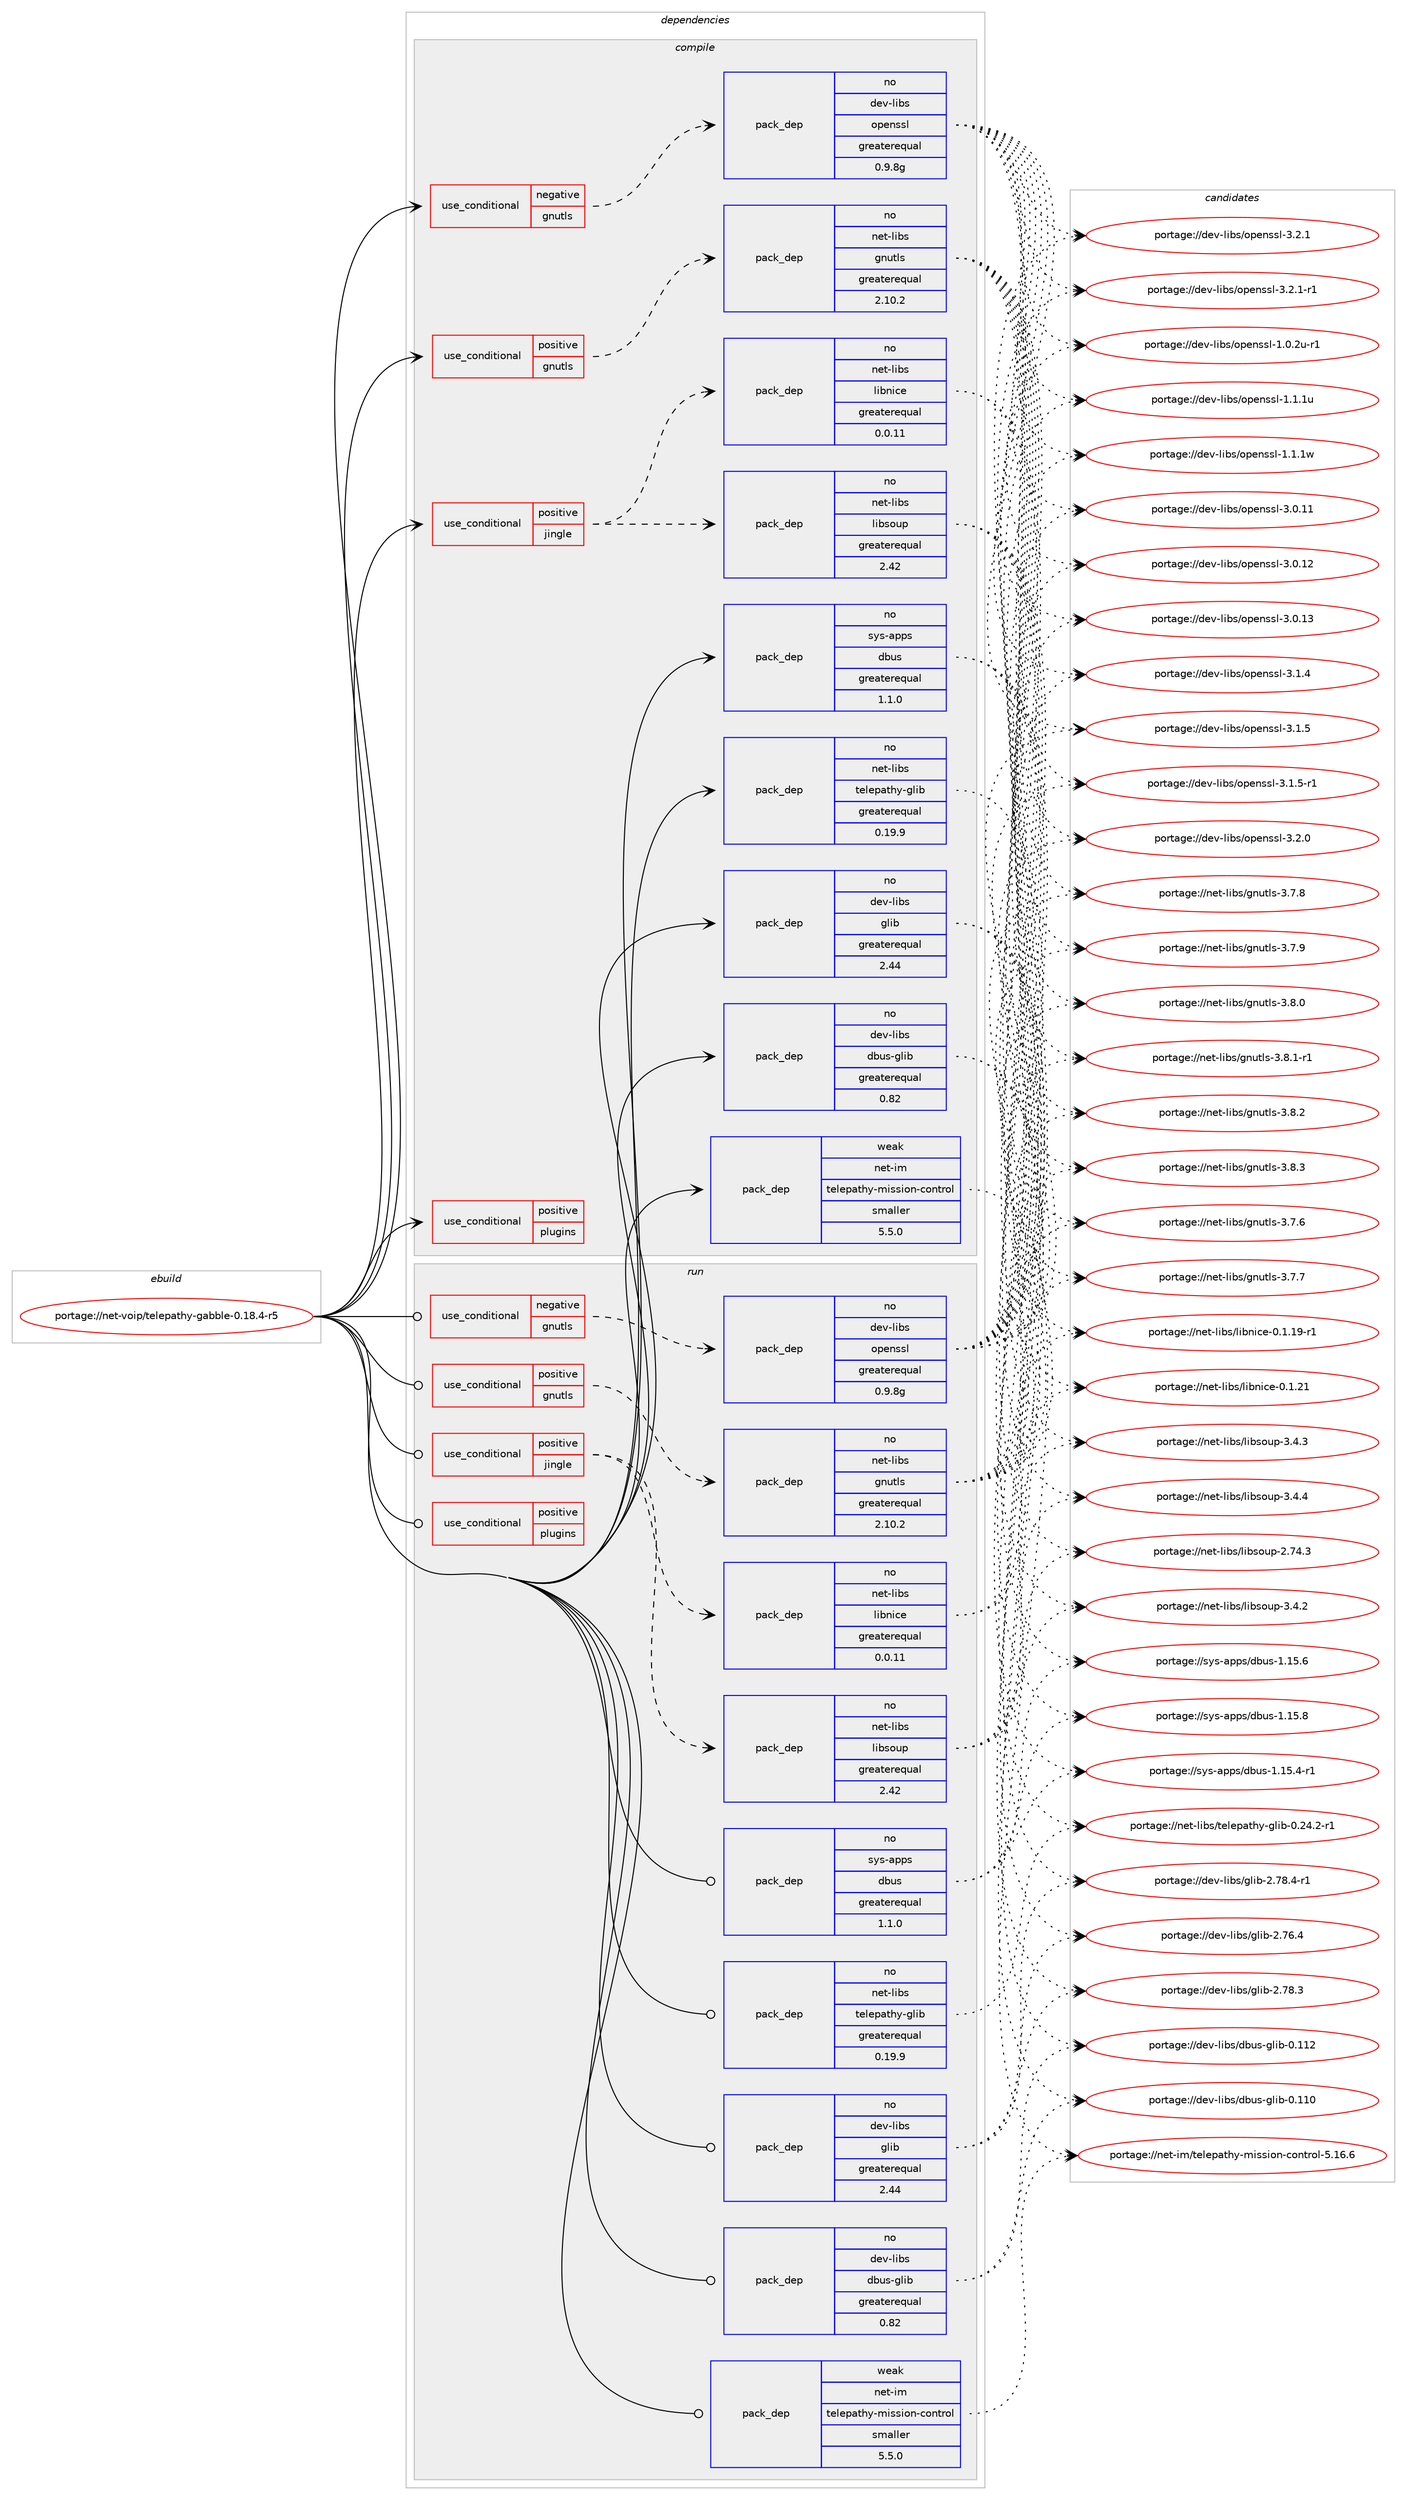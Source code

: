 digraph prolog {

# *************
# Graph options
# *************

newrank=true;
concentrate=true;
compound=true;
graph [rankdir=LR,fontname=Helvetica,fontsize=10,ranksep=1.5];#, ranksep=2.5, nodesep=0.2];
edge  [arrowhead=vee];
node  [fontname=Helvetica,fontsize=10];

# **********
# The ebuild
# **********

subgraph cluster_leftcol {
color=gray;
rank=same;
label=<<i>ebuild</i>>;
id [label="portage://net-voip/telepathy-gabble-0.18.4-r5", color=red, width=4, href="../net-voip/telepathy-gabble-0.18.4-r5.svg"];
}

# ****************
# The dependencies
# ****************

subgraph cluster_midcol {
color=gray;
label=<<i>dependencies</i>>;
subgraph cluster_compile {
fillcolor="#eeeeee";
style=filled;
label=<<i>compile</i>>;
subgraph cond7623 {
dependency11288 [label=<<TABLE BORDER="0" CELLBORDER="1" CELLSPACING="0" CELLPADDING="4"><TR><TD ROWSPAN="3" CELLPADDING="10">use_conditional</TD></TR><TR><TD>negative</TD></TR><TR><TD>gnutls</TD></TR></TABLE>>, shape=none, color=red];
subgraph pack3550 {
dependency11289 [label=<<TABLE BORDER="0" CELLBORDER="1" CELLSPACING="0" CELLPADDING="4" WIDTH="220"><TR><TD ROWSPAN="6" CELLPADDING="30">pack_dep</TD></TR><TR><TD WIDTH="110">no</TD></TR><TR><TD>dev-libs</TD></TR><TR><TD>openssl</TD></TR><TR><TD>greaterequal</TD></TR><TR><TD>0.9.8g</TD></TR></TABLE>>, shape=none, color=blue];
}
dependency11288:e -> dependency11289:w [weight=20,style="dashed",arrowhead="vee"];
}
id:e -> dependency11288:w [weight=20,style="solid",arrowhead="vee"];
subgraph cond7624 {
dependency11290 [label=<<TABLE BORDER="0" CELLBORDER="1" CELLSPACING="0" CELLPADDING="4"><TR><TD ROWSPAN="3" CELLPADDING="10">use_conditional</TD></TR><TR><TD>positive</TD></TR><TR><TD>gnutls</TD></TR></TABLE>>, shape=none, color=red];
subgraph pack3551 {
dependency11291 [label=<<TABLE BORDER="0" CELLBORDER="1" CELLSPACING="0" CELLPADDING="4" WIDTH="220"><TR><TD ROWSPAN="6" CELLPADDING="30">pack_dep</TD></TR><TR><TD WIDTH="110">no</TD></TR><TR><TD>net-libs</TD></TR><TR><TD>gnutls</TD></TR><TR><TD>greaterequal</TD></TR><TR><TD>2.10.2</TD></TR></TABLE>>, shape=none, color=blue];
}
dependency11290:e -> dependency11291:w [weight=20,style="dashed",arrowhead="vee"];
}
id:e -> dependency11290:w [weight=20,style="solid",arrowhead="vee"];
subgraph cond7625 {
dependency11292 [label=<<TABLE BORDER="0" CELLBORDER="1" CELLSPACING="0" CELLPADDING="4"><TR><TD ROWSPAN="3" CELLPADDING="10">use_conditional</TD></TR><TR><TD>positive</TD></TR><TR><TD>jingle</TD></TR></TABLE>>, shape=none, color=red];
subgraph pack3552 {
dependency11293 [label=<<TABLE BORDER="0" CELLBORDER="1" CELLSPACING="0" CELLPADDING="4" WIDTH="220"><TR><TD ROWSPAN="6" CELLPADDING="30">pack_dep</TD></TR><TR><TD WIDTH="110">no</TD></TR><TR><TD>net-libs</TD></TR><TR><TD>libsoup</TD></TR><TR><TD>greaterequal</TD></TR><TR><TD>2.42</TD></TR></TABLE>>, shape=none, color=blue];
}
dependency11292:e -> dependency11293:w [weight=20,style="dashed",arrowhead="vee"];
subgraph pack3553 {
dependency11294 [label=<<TABLE BORDER="0" CELLBORDER="1" CELLSPACING="0" CELLPADDING="4" WIDTH="220"><TR><TD ROWSPAN="6" CELLPADDING="30">pack_dep</TD></TR><TR><TD WIDTH="110">no</TD></TR><TR><TD>net-libs</TD></TR><TR><TD>libnice</TD></TR><TR><TD>greaterequal</TD></TR><TR><TD>0.0.11</TD></TR></TABLE>>, shape=none, color=blue];
}
dependency11292:e -> dependency11294:w [weight=20,style="dashed",arrowhead="vee"];
}
id:e -> dependency11292:w [weight=20,style="solid",arrowhead="vee"];
subgraph cond7626 {
dependency11295 [label=<<TABLE BORDER="0" CELLBORDER="1" CELLSPACING="0" CELLPADDING="4"><TR><TD ROWSPAN="3" CELLPADDING="10">use_conditional</TD></TR><TR><TD>positive</TD></TR><TR><TD>plugins</TD></TR></TABLE>>, shape=none, color=red];
# *** BEGIN UNKNOWN DEPENDENCY TYPE (TODO) ***
# dependency11295 -> package_dependency(portage://net-voip/telepathy-gabble-0.18.4-r5,install,no,x11-libs,gtksourceview,none,[,,],[slot(3.0)],[use(enable(introspection),none)])
# *** END UNKNOWN DEPENDENCY TYPE (TODO) ***

}
id:e -> dependency11295:w [weight=20,style="solid",arrowhead="vee"];
# *** BEGIN UNKNOWN DEPENDENCY TYPE (TODO) ***
# id -> package_dependency(portage://net-voip/telepathy-gabble-0.18.4-r5,install,no,dev-db,sqlite,none,[,,],[slot(3)],[])
# *** END UNKNOWN DEPENDENCY TYPE (TODO) ***

subgraph pack3554 {
dependency11296 [label=<<TABLE BORDER="0" CELLBORDER="1" CELLSPACING="0" CELLPADDING="4" WIDTH="220"><TR><TD ROWSPAN="6" CELLPADDING="30">pack_dep</TD></TR><TR><TD WIDTH="110">no</TD></TR><TR><TD>dev-libs</TD></TR><TR><TD>dbus-glib</TD></TR><TR><TD>greaterequal</TD></TR><TR><TD>0.82</TD></TR></TABLE>>, shape=none, color=blue];
}
id:e -> dependency11296:w [weight=20,style="solid",arrowhead="vee"];
subgraph pack3555 {
dependency11297 [label=<<TABLE BORDER="0" CELLBORDER="1" CELLSPACING="0" CELLPADDING="4" WIDTH="220"><TR><TD ROWSPAN="6" CELLPADDING="30">pack_dep</TD></TR><TR><TD WIDTH="110">no</TD></TR><TR><TD>dev-libs</TD></TR><TR><TD>glib</TD></TR><TR><TD>greaterequal</TD></TR><TR><TD>2.44</TD></TR></TABLE>>, shape=none, color=blue];
}
id:e -> dependency11297:w [weight=20,style="solid",arrowhead="vee"];
# *** BEGIN UNKNOWN DEPENDENCY TYPE (TODO) ***
# id -> package_dependency(portage://net-voip/telepathy-gabble-0.18.4-r5,install,no,dev-libs,libxml2,none,[,,],[],[])
# *** END UNKNOWN DEPENDENCY TYPE (TODO) ***

subgraph pack3556 {
dependency11298 [label=<<TABLE BORDER="0" CELLBORDER="1" CELLSPACING="0" CELLPADDING="4" WIDTH="220"><TR><TD ROWSPAN="6" CELLPADDING="30">pack_dep</TD></TR><TR><TD WIDTH="110">no</TD></TR><TR><TD>net-libs</TD></TR><TR><TD>telepathy-glib</TD></TR><TR><TD>greaterequal</TD></TR><TR><TD>0.19.9</TD></TR></TABLE>>, shape=none, color=blue];
}
id:e -> dependency11298:w [weight=20,style="solid",arrowhead="vee"];
subgraph pack3557 {
dependency11299 [label=<<TABLE BORDER="0" CELLBORDER="1" CELLSPACING="0" CELLPADDING="4" WIDTH="220"><TR><TD ROWSPAN="6" CELLPADDING="30">pack_dep</TD></TR><TR><TD WIDTH="110">no</TD></TR><TR><TD>sys-apps</TD></TR><TR><TD>dbus</TD></TR><TR><TD>greaterequal</TD></TR><TR><TD>1.1.0</TD></TR></TABLE>>, shape=none, color=blue];
}
id:e -> dependency11299:w [weight=20,style="solid",arrowhead="vee"];
subgraph pack3558 {
dependency11300 [label=<<TABLE BORDER="0" CELLBORDER="1" CELLSPACING="0" CELLPADDING="4" WIDTH="220"><TR><TD ROWSPAN="6" CELLPADDING="30">pack_dep</TD></TR><TR><TD WIDTH="110">weak</TD></TR><TR><TD>net-im</TD></TR><TR><TD>telepathy-mission-control</TD></TR><TR><TD>smaller</TD></TR><TR><TD>5.5.0</TD></TR></TABLE>>, shape=none, color=blue];
}
id:e -> dependency11300:w [weight=20,style="solid",arrowhead="vee"];
}
subgraph cluster_compileandrun {
fillcolor="#eeeeee";
style=filled;
label=<<i>compile and run</i>>;
}
subgraph cluster_run {
fillcolor="#eeeeee";
style=filled;
label=<<i>run</i>>;
subgraph cond7627 {
dependency11301 [label=<<TABLE BORDER="0" CELLBORDER="1" CELLSPACING="0" CELLPADDING="4"><TR><TD ROWSPAN="3" CELLPADDING="10">use_conditional</TD></TR><TR><TD>negative</TD></TR><TR><TD>gnutls</TD></TR></TABLE>>, shape=none, color=red];
subgraph pack3559 {
dependency11302 [label=<<TABLE BORDER="0" CELLBORDER="1" CELLSPACING="0" CELLPADDING="4" WIDTH="220"><TR><TD ROWSPAN="6" CELLPADDING="30">pack_dep</TD></TR><TR><TD WIDTH="110">no</TD></TR><TR><TD>dev-libs</TD></TR><TR><TD>openssl</TD></TR><TR><TD>greaterequal</TD></TR><TR><TD>0.9.8g</TD></TR></TABLE>>, shape=none, color=blue];
}
dependency11301:e -> dependency11302:w [weight=20,style="dashed",arrowhead="vee"];
}
id:e -> dependency11301:w [weight=20,style="solid",arrowhead="odot"];
subgraph cond7628 {
dependency11303 [label=<<TABLE BORDER="0" CELLBORDER="1" CELLSPACING="0" CELLPADDING="4"><TR><TD ROWSPAN="3" CELLPADDING="10">use_conditional</TD></TR><TR><TD>positive</TD></TR><TR><TD>gnutls</TD></TR></TABLE>>, shape=none, color=red];
subgraph pack3560 {
dependency11304 [label=<<TABLE BORDER="0" CELLBORDER="1" CELLSPACING="0" CELLPADDING="4" WIDTH="220"><TR><TD ROWSPAN="6" CELLPADDING="30">pack_dep</TD></TR><TR><TD WIDTH="110">no</TD></TR><TR><TD>net-libs</TD></TR><TR><TD>gnutls</TD></TR><TR><TD>greaterequal</TD></TR><TR><TD>2.10.2</TD></TR></TABLE>>, shape=none, color=blue];
}
dependency11303:e -> dependency11304:w [weight=20,style="dashed",arrowhead="vee"];
}
id:e -> dependency11303:w [weight=20,style="solid",arrowhead="odot"];
subgraph cond7629 {
dependency11305 [label=<<TABLE BORDER="0" CELLBORDER="1" CELLSPACING="0" CELLPADDING="4"><TR><TD ROWSPAN="3" CELLPADDING="10">use_conditional</TD></TR><TR><TD>positive</TD></TR><TR><TD>jingle</TD></TR></TABLE>>, shape=none, color=red];
subgraph pack3561 {
dependency11306 [label=<<TABLE BORDER="0" CELLBORDER="1" CELLSPACING="0" CELLPADDING="4" WIDTH="220"><TR><TD ROWSPAN="6" CELLPADDING="30">pack_dep</TD></TR><TR><TD WIDTH="110">no</TD></TR><TR><TD>net-libs</TD></TR><TR><TD>libsoup</TD></TR><TR><TD>greaterequal</TD></TR><TR><TD>2.42</TD></TR></TABLE>>, shape=none, color=blue];
}
dependency11305:e -> dependency11306:w [weight=20,style="dashed",arrowhead="vee"];
subgraph pack3562 {
dependency11307 [label=<<TABLE BORDER="0" CELLBORDER="1" CELLSPACING="0" CELLPADDING="4" WIDTH="220"><TR><TD ROWSPAN="6" CELLPADDING="30">pack_dep</TD></TR><TR><TD WIDTH="110">no</TD></TR><TR><TD>net-libs</TD></TR><TR><TD>libnice</TD></TR><TR><TD>greaterequal</TD></TR><TR><TD>0.0.11</TD></TR></TABLE>>, shape=none, color=blue];
}
dependency11305:e -> dependency11307:w [weight=20,style="dashed",arrowhead="vee"];
}
id:e -> dependency11305:w [weight=20,style="solid",arrowhead="odot"];
subgraph cond7630 {
dependency11308 [label=<<TABLE BORDER="0" CELLBORDER="1" CELLSPACING="0" CELLPADDING="4"><TR><TD ROWSPAN="3" CELLPADDING="10">use_conditional</TD></TR><TR><TD>positive</TD></TR><TR><TD>plugins</TD></TR></TABLE>>, shape=none, color=red];
# *** BEGIN UNKNOWN DEPENDENCY TYPE (TODO) ***
# dependency11308 -> package_dependency(portage://net-voip/telepathy-gabble-0.18.4-r5,run,no,x11-libs,gtksourceview,none,[,,],[slot(3.0)],[use(enable(introspection),none)])
# *** END UNKNOWN DEPENDENCY TYPE (TODO) ***

}
id:e -> dependency11308:w [weight=20,style="solid",arrowhead="odot"];
# *** BEGIN UNKNOWN DEPENDENCY TYPE (TODO) ***
# id -> package_dependency(portage://net-voip/telepathy-gabble-0.18.4-r5,run,no,dev-db,sqlite,none,[,,],[slot(3)],[])
# *** END UNKNOWN DEPENDENCY TYPE (TODO) ***

subgraph pack3563 {
dependency11309 [label=<<TABLE BORDER="0" CELLBORDER="1" CELLSPACING="0" CELLPADDING="4" WIDTH="220"><TR><TD ROWSPAN="6" CELLPADDING="30">pack_dep</TD></TR><TR><TD WIDTH="110">no</TD></TR><TR><TD>dev-libs</TD></TR><TR><TD>dbus-glib</TD></TR><TR><TD>greaterequal</TD></TR><TR><TD>0.82</TD></TR></TABLE>>, shape=none, color=blue];
}
id:e -> dependency11309:w [weight=20,style="solid",arrowhead="odot"];
subgraph pack3564 {
dependency11310 [label=<<TABLE BORDER="0" CELLBORDER="1" CELLSPACING="0" CELLPADDING="4" WIDTH="220"><TR><TD ROWSPAN="6" CELLPADDING="30">pack_dep</TD></TR><TR><TD WIDTH="110">no</TD></TR><TR><TD>dev-libs</TD></TR><TR><TD>glib</TD></TR><TR><TD>greaterequal</TD></TR><TR><TD>2.44</TD></TR></TABLE>>, shape=none, color=blue];
}
id:e -> dependency11310:w [weight=20,style="solid",arrowhead="odot"];
# *** BEGIN UNKNOWN DEPENDENCY TYPE (TODO) ***
# id -> package_dependency(portage://net-voip/telepathy-gabble-0.18.4-r5,run,no,dev-libs,libxml2,none,[,,],[],[])
# *** END UNKNOWN DEPENDENCY TYPE (TODO) ***

subgraph pack3565 {
dependency11311 [label=<<TABLE BORDER="0" CELLBORDER="1" CELLSPACING="0" CELLPADDING="4" WIDTH="220"><TR><TD ROWSPAN="6" CELLPADDING="30">pack_dep</TD></TR><TR><TD WIDTH="110">no</TD></TR><TR><TD>net-libs</TD></TR><TR><TD>telepathy-glib</TD></TR><TR><TD>greaterequal</TD></TR><TR><TD>0.19.9</TD></TR></TABLE>>, shape=none, color=blue];
}
id:e -> dependency11311:w [weight=20,style="solid",arrowhead="odot"];
subgraph pack3566 {
dependency11312 [label=<<TABLE BORDER="0" CELLBORDER="1" CELLSPACING="0" CELLPADDING="4" WIDTH="220"><TR><TD ROWSPAN="6" CELLPADDING="30">pack_dep</TD></TR><TR><TD WIDTH="110">no</TD></TR><TR><TD>sys-apps</TD></TR><TR><TD>dbus</TD></TR><TR><TD>greaterequal</TD></TR><TR><TD>1.1.0</TD></TR></TABLE>>, shape=none, color=blue];
}
id:e -> dependency11312:w [weight=20,style="solid",arrowhead="odot"];
subgraph pack3567 {
dependency11313 [label=<<TABLE BORDER="0" CELLBORDER="1" CELLSPACING="0" CELLPADDING="4" WIDTH="220"><TR><TD ROWSPAN="6" CELLPADDING="30">pack_dep</TD></TR><TR><TD WIDTH="110">weak</TD></TR><TR><TD>net-im</TD></TR><TR><TD>telepathy-mission-control</TD></TR><TR><TD>smaller</TD></TR><TR><TD>5.5.0</TD></TR></TABLE>>, shape=none, color=blue];
}
id:e -> dependency11313:w [weight=20,style="solid",arrowhead="odot"];
}
}

# **************
# The candidates
# **************

subgraph cluster_choices {
rank=same;
color=gray;
label=<<i>candidates</i>>;

subgraph choice3550 {
color=black;
nodesep=1;
choice1001011184510810598115471111121011101151151084549464846501174511449 [label="portage://dev-libs/openssl-1.0.2u-r1", color=red, width=4,href="../dev-libs/openssl-1.0.2u-r1.svg"];
choice100101118451081059811547111112101110115115108454946494649117 [label="portage://dev-libs/openssl-1.1.1u", color=red, width=4,href="../dev-libs/openssl-1.1.1u.svg"];
choice100101118451081059811547111112101110115115108454946494649119 [label="portage://dev-libs/openssl-1.1.1w", color=red, width=4,href="../dev-libs/openssl-1.1.1w.svg"];
choice10010111845108105981154711111210111011511510845514648464949 [label="portage://dev-libs/openssl-3.0.11", color=red, width=4,href="../dev-libs/openssl-3.0.11.svg"];
choice10010111845108105981154711111210111011511510845514648464950 [label="portage://dev-libs/openssl-3.0.12", color=red, width=4,href="../dev-libs/openssl-3.0.12.svg"];
choice10010111845108105981154711111210111011511510845514648464951 [label="portage://dev-libs/openssl-3.0.13", color=red, width=4,href="../dev-libs/openssl-3.0.13.svg"];
choice100101118451081059811547111112101110115115108455146494652 [label="portage://dev-libs/openssl-3.1.4", color=red, width=4,href="../dev-libs/openssl-3.1.4.svg"];
choice100101118451081059811547111112101110115115108455146494653 [label="portage://dev-libs/openssl-3.1.5", color=red, width=4,href="../dev-libs/openssl-3.1.5.svg"];
choice1001011184510810598115471111121011101151151084551464946534511449 [label="portage://dev-libs/openssl-3.1.5-r1", color=red, width=4,href="../dev-libs/openssl-3.1.5-r1.svg"];
choice100101118451081059811547111112101110115115108455146504648 [label="portage://dev-libs/openssl-3.2.0", color=red, width=4,href="../dev-libs/openssl-3.2.0.svg"];
choice100101118451081059811547111112101110115115108455146504649 [label="portage://dev-libs/openssl-3.2.1", color=red, width=4,href="../dev-libs/openssl-3.2.1.svg"];
choice1001011184510810598115471111121011101151151084551465046494511449 [label="portage://dev-libs/openssl-3.2.1-r1", color=red, width=4,href="../dev-libs/openssl-3.2.1-r1.svg"];
dependency11289:e -> choice1001011184510810598115471111121011101151151084549464846501174511449:w [style=dotted,weight="100"];
dependency11289:e -> choice100101118451081059811547111112101110115115108454946494649117:w [style=dotted,weight="100"];
dependency11289:e -> choice100101118451081059811547111112101110115115108454946494649119:w [style=dotted,weight="100"];
dependency11289:e -> choice10010111845108105981154711111210111011511510845514648464949:w [style=dotted,weight="100"];
dependency11289:e -> choice10010111845108105981154711111210111011511510845514648464950:w [style=dotted,weight="100"];
dependency11289:e -> choice10010111845108105981154711111210111011511510845514648464951:w [style=dotted,weight="100"];
dependency11289:e -> choice100101118451081059811547111112101110115115108455146494652:w [style=dotted,weight="100"];
dependency11289:e -> choice100101118451081059811547111112101110115115108455146494653:w [style=dotted,weight="100"];
dependency11289:e -> choice1001011184510810598115471111121011101151151084551464946534511449:w [style=dotted,weight="100"];
dependency11289:e -> choice100101118451081059811547111112101110115115108455146504648:w [style=dotted,weight="100"];
dependency11289:e -> choice100101118451081059811547111112101110115115108455146504649:w [style=dotted,weight="100"];
dependency11289:e -> choice1001011184510810598115471111121011101151151084551465046494511449:w [style=dotted,weight="100"];
}
subgraph choice3551 {
color=black;
nodesep=1;
choice110101116451081059811547103110117116108115455146554654 [label="portage://net-libs/gnutls-3.7.6", color=red, width=4,href="../net-libs/gnutls-3.7.6.svg"];
choice110101116451081059811547103110117116108115455146554655 [label="portage://net-libs/gnutls-3.7.7", color=red, width=4,href="../net-libs/gnutls-3.7.7.svg"];
choice110101116451081059811547103110117116108115455146554656 [label="portage://net-libs/gnutls-3.7.8", color=red, width=4,href="../net-libs/gnutls-3.7.8.svg"];
choice110101116451081059811547103110117116108115455146554657 [label="portage://net-libs/gnutls-3.7.9", color=red, width=4,href="../net-libs/gnutls-3.7.9.svg"];
choice110101116451081059811547103110117116108115455146564648 [label="portage://net-libs/gnutls-3.8.0", color=red, width=4,href="../net-libs/gnutls-3.8.0.svg"];
choice1101011164510810598115471031101171161081154551465646494511449 [label="portage://net-libs/gnutls-3.8.1-r1", color=red, width=4,href="../net-libs/gnutls-3.8.1-r1.svg"];
choice110101116451081059811547103110117116108115455146564650 [label="portage://net-libs/gnutls-3.8.2", color=red, width=4,href="../net-libs/gnutls-3.8.2.svg"];
choice110101116451081059811547103110117116108115455146564651 [label="portage://net-libs/gnutls-3.8.3", color=red, width=4,href="../net-libs/gnutls-3.8.3.svg"];
dependency11291:e -> choice110101116451081059811547103110117116108115455146554654:w [style=dotted,weight="100"];
dependency11291:e -> choice110101116451081059811547103110117116108115455146554655:w [style=dotted,weight="100"];
dependency11291:e -> choice110101116451081059811547103110117116108115455146554656:w [style=dotted,weight="100"];
dependency11291:e -> choice110101116451081059811547103110117116108115455146554657:w [style=dotted,weight="100"];
dependency11291:e -> choice110101116451081059811547103110117116108115455146564648:w [style=dotted,weight="100"];
dependency11291:e -> choice1101011164510810598115471031101171161081154551465646494511449:w [style=dotted,weight="100"];
dependency11291:e -> choice110101116451081059811547103110117116108115455146564650:w [style=dotted,weight="100"];
dependency11291:e -> choice110101116451081059811547103110117116108115455146564651:w [style=dotted,weight="100"];
}
subgraph choice3552 {
color=black;
nodesep=1;
choice1101011164510810598115471081059811511111711245504655524651 [label="portage://net-libs/libsoup-2.74.3", color=red, width=4,href="../net-libs/libsoup-2.74.3.svg"];
choice11010111645108105981154710810598115111117112455146524650 [label="portage://net-libs/libsoup-3.4.2", color=red, width=4,href="../net-libs/libsoup-3.4.2.svg"];
choice11010111645108105981154710810598115111117112455146524651 [label="portage://net-libs/libsoup-3.4.3", color=red, width=4,href="../net-libs/libsoup-3.4.3.svg"];
choice11010111645108105981154710810598115111117112455146524652 [label="portage://net-libs/libsoup-3.4.4", color=red, width=4,href="../net-libs/libsoup-3.4.4.svg"];
dependency11293:e -> choice1101011164510810598115471081059811511111711245504655524651:w [style=dotted,weight="100"];
dependency11293:e -> choice11010111645108105981154710810598115111117112455146524650:w [style=dotted,weight="100"];
dependency11293:e -> choice11010111645108105981154710810598115111117112455146524651:w [style=dotted,weight="100"];
dependency11293:e -> choice11010111645108105981154710810598115111117112455146524652:w [style=dotted,weight="100"];
}
subgraph choice3553 {
color=black;
nodesep=1;
choice1101011164510810598115471081059811010599101454846494649574511449 [label="portage://net-libs/libnice-0.1.19-r1", color=red, width=4,href="../net-libs/libnice-0.1.19-r1.svg"];
choice110101116451081059811547108105981101059910145484649465049 [label="portage://net-libs/libnice-0.1.21", color=red, width=4,href="../net-libs/libnice-0.1.21.svg"];
dependency11294:e -> choice1101011164510810598115471081059811010599101454846494649574511449:w [style=dotted,weight="100"];
dependency11294:e -> choice110101116451081059811547108105981101059910145484649465049:w [style=dotted,weight="100"];
}
subgraph choice3554 {
color=black;
nodesep=1;
choice100101118451081059811547100981171154510310810598454846494948 [label="portage://dev-libs/dbus-glib-0.110", color=red, width=4,href="../dev-libs/dbus-glib-0.110.svg"];
choice100101118451081059811547100981171154510310810598454846494950 [label="portage://dev-libs/dbus-glib-0.112", color=red, width=4,href="../dev-libs/dbus-glib-0.112.svg"];
dependency11296:e -> choice100101118451081059811547100981171154510310810598454846494948:w [style=dotted,weight="100"];
dependency11296:e -> choice100101118451081059811547100981171154510310810598454846494950:w [style=dotted,weight="100"];
}
subgraph choice3555 {
color=black;
nodesep=1;
choice1001011184510810598115471031081059845504655544652 [label="portage://dev-libs/glib-2.76.4", color=red, width=4,href="../dev-libs/glib-2.76.4.svg"];
choice1001011184510810598115471031081059845504655564651 [label="portage://dev-libs/glib-2.78.3", color=red, width=4,href="../dev-libs/glib-2.78.3.svg"];
choice10010111845108105981154710310810598455046555646524511449 [label="portage://dev-libs/glib-2.78.4-r1", color=red, width=4,href="../dev-libs/glib-2.78.4-r1.svg"];
dependency11297:e -> choice1001011184510810598115471031081059845504655544652:w [style=dotted,weight="100"];
dependency11297:e -> choice1001011184510810598115471031081059845504655564651:w [style=dotted,weight="100"];
dependency11297:e -> choice10010111845108105981154710310810598455046555646524511449:w [style=dotted,weight="100"];
}
subgraph choice3556 {
color=black;
nodesep=1;
choice110101116451081059811547116101108101112971161041214510310810598454846505246504511449 [label="portage://net-libs/telepathy-glib-0.24.2-r1", color=red, width=4,href="../net-libs/telepathy-glib-0.24.2-r1.svg"];
dependency11298:e -> choice110101116451081059811547116101108101112971161041214510310810598454846505246504511449:w [style=dotted,weight="100"];
}
subgraph choice3557 {
color=black;
nodesep=1;
choice11512111545971121121154710098117115454946495346524511449 [label="portage://sys-apps/dbus-1.15.4-r1", color=red, width=4,href="../sys-apps/dbus-1.15.4-r1.svg"];
choice1151211154597112112115471009811711545494649534654 [label="portage://sys-apps/dbus-1.15.6", color=red, width=4,href="../sys-apps/dbus-1.15.6.svg"];
choice1151211154597112112115471009811711545494649534656 [label="portage://sys-apps/dbus-1.15.8", color=red, width=4,href="../sys-apps/dbus-1.15.8.svg"];
dependency11299:e -> choice11512111545971121121154710098117115454946495346524511449:w [style=dotted,weight="100"];
dependency11299:e -> choice1151211154597112112115471009811711545494649534654:w [style=dotted,weight="100"];
dependency11299:e -> choice1151211154597112112115471009811711545494649534656:w [style=dotted,weight="100"];
}
subgraph choice3558 {
color=black;
nodesep=1;
choice11010111645105109471161011081011129711610412145109105115115105111110459911111011611411110845534649544654 [label="portage://net-im/telepathy-mission-control-5.16.6", color=red, width=4,href="../net-im/telepathy-mission-control-5.16.6.svg"];
dependency11300:e -> choice11010111645105109471161011081011129711610412145109105115115105111110459911111011611411110845534649544654:w [style=dotted,weight="100"];
}
subgraph choice3559 {
color=black;
nodesep=1;
choice1001011184510810598115471111121011101151151084549464846501174511449 [label="portage://dev-libs/openssl-1.0.2u-r1", color=red, width=4,href="../dev-libs/openssl-1.0.2u-r1.svg"];
choice100101118451081059811547111112101110115115108454946494649117 [label="portage://dev-libs/openssl-1.1.1u", color=red, width=4,href="../dev-libs/openssl-1.1.1u.svg"];
choice100101118451081059811547111112101110115115108454946494649119 [label="portage://dev-libs/openssl-1.1.1w", color=red, width=4,href="../dev-libs/openssl-1.1.1w.svg"];
choice10010111845108105981154711111210111011511510845514648464949 [label="portage://dev-libs/openssl-3.0.11", color=red, width=4,href="../dev-libs/openssl-3.0.11.svg"];
choice10010111845108105981154711111210111011511510845514648464950 [label="portage://dev-libs/openssl-3.0.12", color=red, width=4,href="../dev-libs/openssl-3.0.12.svg"];
choice10010111845108105981154711111210111011511510845514648464951 [label="portage://dev-libs/openssl-3.0.13", color=red, width=4,href="../dev-libs/openssl-3.0.13.svg"];
choice100101118451081059811547111112101110115115108455146494652 [label="portage://dev-libs/openssl-3.1.4", color=red, width=4,href="../dev-libs/openssl-3.1.4.svg"];
choice100101118451081059811547111112101110115115108455146494653 [label="portage://dev-libs/openssl-3.1.5", color=red, width=4,href="../dev-libs/openssl-3.1.5.svg"];
choice1001011184510810598115471111121011101151151084551464946534511449 [label="portage://dev-libs/openssl-3.1.5-r1", color=red, width=4,href="../dev-libs/openssl-3.1.5-r1.svg"];
choice100101118451081059811547111112101110115115108455146504648 [label="portage://dev-libs/openssl-3.2.0", color=red, width=4,href="../dev-libs/openssl-3.2.0.svg"];
choice100101118451081059811547111112101110115115108455146504649 [label="portage://dev-libs/openssl-3.2.1", color=red, width=4,href="../dev-libs/openssl-3.2.1.svg"];
choice1001011184510810598115471111121011101151151084551465046494511449 [label="portage://dev-libs/openssl-3.2.1-r1", color=red, width=4,href="../dev-libs/openssl-3.2.1-r1.svg"];
dependency11302:e -> choice1001011184510810598115471111121011101151151084549464846501174511449:w [style=dotted,weight="100"];
dependency11302:e -> choice100101118451081059811547111112101110115115108454946494649117:w [style=dotted,weight="100"];
dependency11302:e -> choice100101118451081059811547111112101110115115108454946494649119:w [style=dotted,weight="100"];
dependency11302:e -> choice10010111845108105981154711111210111011511510845514648464949:w [style=dotted,weight="100"];
dependency11302:e -> choice10010111845108105981154711111210111011511510845514648464950:w [style=dotted,weight="100"];
dependency11302:e -> choice10010111845108105981154711111210111011511510845514648464951:w [style=dotted,weight="100"];
dependency11302:e -> choice100101118451081059811547111112101110115115108455146494652:w [style=dotted,weight="100"];
dependency11302:e -> choice100101118451081059811547111112101110115115108455146494653:w [style=dotted,weight="100"];
dependency11302:e -> choice1001011184510810598115471111121011101151151084551464946534511449:w [style=dotted,weight="100"];
dependency11302:e -> choice100101118451081059811547111112101110115115108455146504648:w [style=dotted,weight="100"];
dependency11302:e -> choice100101118451081059811547111112101110115115108455146504649:w [style=dotted,weight="100"];
dependency11302:e -> choice1001011184510810598115471111121011101151151084551465046494511449:w [style=dotted,weight="100"];
}
subgraph choice3560 {
color=black;
nodesep=1;
choice110101116451081059811547103110117116108115455146554654 [label="portage://net-libs/gnutls-3.7.6", color=red, width=4,href="../net-libs/gnutls-3.7.6.svg"];
choice110101116451081059811547103110117116108115455146554655 [label="portage://net-libs/gnutls-3.7.7", color=red, width=4,href="../net-libs/gnutls-3.7.7.svg"];
choice110101116451081059811547103110117116108115455146554656 [label="portage://net-libs/gnutls-3.7.8", color=red, width=4,href="../net-libs/gnutls-3.7.8.svg"];
choice110101116451081059811547103110117116108115455146554657 [label="portage://net-libs/gnutls-3.7.9", color=red, width=4,href="../net-libs/gnutls-3.7.9.svg"];
choice110101116451081059811547103110117116108115455146564648 [label="portage://net-libs/gnutls-3.8.0", color=red, width=4,href="../net-libs/gnutls-3.8.0.svg"];
choice1101011164510810598115471031101171161081154551465646494511449 [label="portage://net-libs/gnutls-3.8.1-r1", color=red, width=4,href="../net-libs/gnutls-3.8.1-r1.svg"];
choice110101116451081059811547103110117116108115455146564650 [label="portage://net-libs/gnutls-3.8.2", color=red, width=4,href="../net-libs/gnutls-3.8.2.svg"];
choice110101116451081059811547103110117116108115455146564651 [label="portage://net-libs/gnutls-3.8.3", color=red, width=4,href="../net-libs/gnutls-3.8.3.svg"];
dependency11304:e -> choice110101116451081059811547103110117116108115455146554654:w [style=dotted,weight="100"];
dependency11304:e -> choice110101116451081059811547103110117116108115455146554655:w [style=dotted,weight="100"];
dependency11304:e -> choice110101116451081059811547103110117116108115455146554656:w [style=dotted,weight="100"];
dependency11304:e -> choice110101116451081059811547103110117116108115455146554657:w [style=dotted,weight="100"];
dependency11304:e -> choice110101116451081059811547103110117116108115455146564648:w [style=dotted,weight="100"];
dependency11304:e -> choice1101011164510810598115471031101171161081154551465646494511449:w [style=dotted,weight="100"];
dependency11304:e -> choice110101116451081059811547103110117116108115455146564650:w [style=dotted,weight="100"];
dependency11304:e -> choice110101116451081059811547103110117116108115455146564651:w [style=dotted,weight="100"];
}
subgraph choice3561 {
color=black;
nodesep=1;
choice1101011164510810598115471081059811511111711245504655524651 [label="portage://net-libs/libsoup-2.74.3", color=red, width=4,href="../net-libs/libsoup-2.74.3.svg"];
choice11010111645108105981154710810598115111117112455146524650 [label="portage://net-libs/libsoup-3.4.2", color=red, width=4,href="../net-libs/libsoup-3.4.2.svg"];
choice11010111645108105981154710810598115111117112455146524651 [label="portage://net-libs/libsoup-3.4.3", color=red, width=4,href="../net-libs/libsoup-3.4.3.svg"];
choice11010111645108105981154710810598115111117112455146524652 [label="portage://net-libs/libsoup-3.4.4", color=red, width=4,href="../net-libs/libsoup-3.4.4.svg"];
dependency11306:e -> choice1101011164510810598115471081059811511111711245504655524651:w [style=dotted,weight="100"];
dependency11306:e -> choice11010111645108105981154710810598115111117112455146524650:w [style=dotted,weight="100"];
dependency11306:e -> choice11010111645108105981154710810598115111117112455146524651:w [style=dotted,weight="100"];
dependency11306:e -> choice11010111645108105981154710810598115111117112455146524652:w [style=dotted,weight="100"];
}
subgraph choice3562 {
color=black;
nodesep=1;
choice1101011164510810598115471081059811010599101454846494649574511449 [label="portage://net-libs/libnice-0.1.19-r1", color=red, width=4,href="../net-libs/libnice-0.1.19-r1.svg"];
choice110101116451081059811547108105981101059910145484649465049 [label="portage://net-libs/libnice-0.1.21", color=red, width=4,href="../net-libs/libnice-0.1.21.svg"];
dependency11307:e -> choice1101011164510810598115471081059811010599101454846494649574511449:w [style=dotted,weight="100"];
dependency11307:e -> choice110101116451081059811547108105981101059910145484649465049:w [style=dotted,weight="100"];
}
subgraph choice3563 {
color=black;
nodesep=1;
choice100101118451081059811547100981171154510310810598454846494948 [label="portage://dev-libs/dbus-glib-0.110", color=red, width=4,href="../dev-libs/dbus-glib-0.110.svg"];
choice100101118451081059811547100981171154510310810598454846494950 [label="portage://dev-libs/dbus-glib-0.112", color=red, width=4,href="../dev-libs/dbus-glib-0.112.svg"];
dependency11309:e -> choice100101118451081059811547100981171154510310810598454846494948:w [style=dotted,weight="100"];
dependency11309:e -> choice100101118451081059811547100981171154510310810598454846494950:w [style=dotted,weight="100"];
}
subgraph choice3564 {
color=black;
nodesep=1;
choice1001011184510810598115471031081059845504655544652 [label="portage://dev-libs/glib-2.76.4", color=red, width=4,href="../dev-libs/glib-2.76.4.svg"];
choice1001011184510810598115471031081059845504655564651 [label="portage://dev-libs/glib-2.78.3", color=red, width=4,href="../dev-libs/glib-2.78.3.svg"];
choice10010111845108105981154710310810598455046555646524511449 [label="portage://dev-libs/glib-2.78.4-r1", color=red, width=4,href="../dev-libs/glib-2.78.4-r1.svg"];
dependency11310:e -> choice1001011184510810598115471031081059845504655544652:w [style=dotted,weight="100"];
dependency11310:e -> choice1001011184510810598115471031081059845504655564651:w [style=dotted,weight="100"];
dependency11310:e -> choice10010111845108105981154710310810598455046555646524511449:w [style=dotted,weight="100"];
}
subgraph choice3565 {
color=black;
nodesep=1;
choice110101116451081059811547116101108101112971161041214510310810598454846505246504511449 [label="portage://net-libs/telepathy-glib-0.24.2-r1", color=red, width=4,href="../net-libs/telepathy-glib-0.24.2-r1.svg"];
dependency11311:e -> choice110101116451081059811547116101108101112971161041214510310810598454846505246504511449:w [style=dotted,weight="100"];
}
subgraph choice3566 {
color=black;
nodesep=1;
choice11512111545971121121154710098117115454946495346524511449 [label="portage://sys-apps/dbus-1.15.4-r1", color=red, width=4,href="../sys-apps/dbus-1.15.4-r1.svg"];
choice1151211154597112112115471009811711545494649534654 [label="portage://sys-apps/dbus-1.15.6", color=red, width=4,href="../sys-apps/dbus-1.15.6.svg"];
choice1151211154597112112115471009811711545494649534656 [label="portage://sys-apps/dbus-1.15.8", color=red, width=4,href="../sys-apps/dbus-1.15.8.svg"];
dependency11312:e -> choice11512111545971121121154710098117115454946495346524511449:w [style=dotted,weight="100"];
dependency11312:e -> choice1151211154597112112115471009811711545494649534654:w [style=dotted,weight="100"];
dependency11312:e -> choice1151211154597112112115471009811711545494649534656:w [style=dotted,weight="100"];
}
subgraph choice3567 {
color=black;
nodesep=1;
choice11010111645105109471161011081011129711610412145109105115115105111110459911111011611411110845534649544654 [label="portage://net-im/telepathy-mission-control-5.16.6", color=red, width=4,href="../net-im/telepathy-mission-control-5.16.6.svg"];
dependency11313:e -> choice11010111645105109471161011081011129711610412145109105115115105111110459911111011611411110845534649544654:w [style=dotted,weight="100"];
}
}

}

